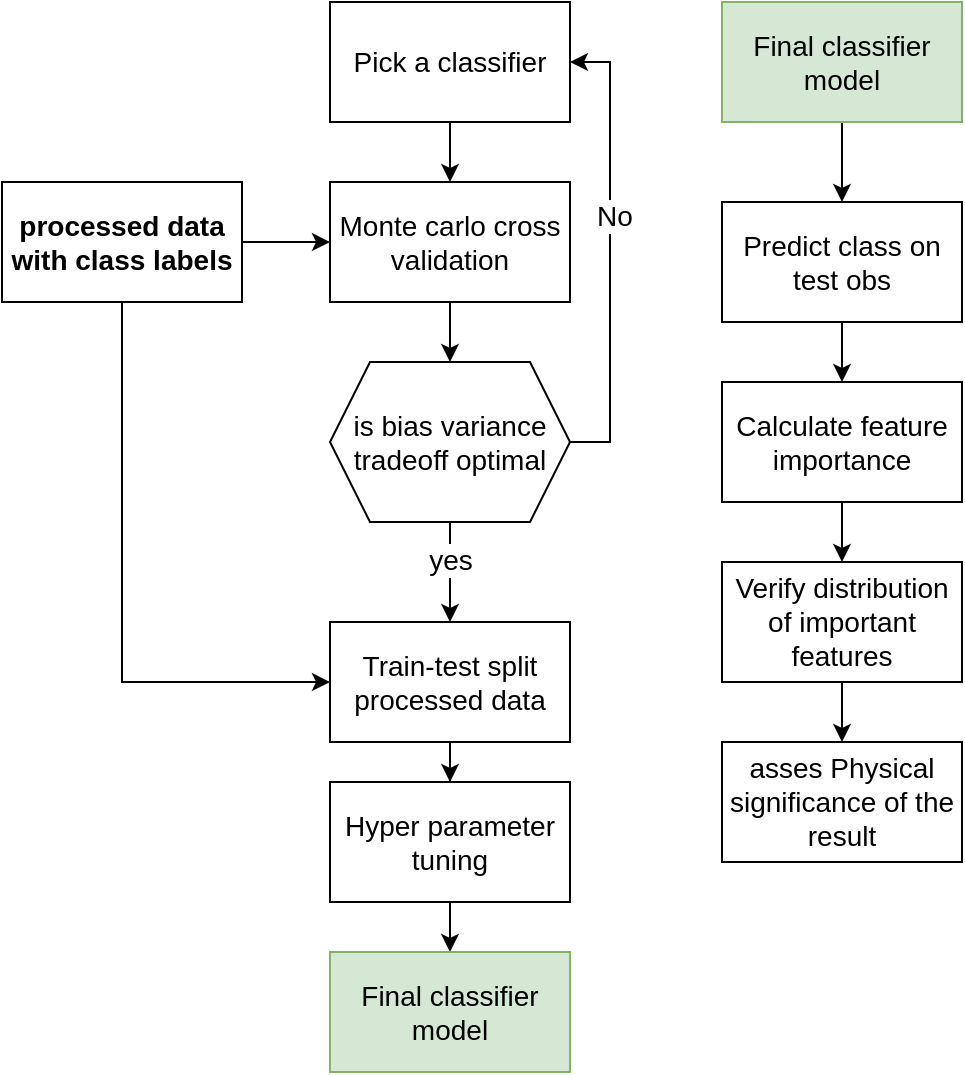 <mxfile version="15.5.8"><diagram id="5V9Yz6CLq-Lf2D2m0-On" name="Page-1"><mxGraphModel dx="1422" dy="729" grid="1" gridSize="10" guides="1" tooltips="1" connect="1" arrows="1" fold="1" page="1" pageScale="1" pageWidth="827" pageHeight="1169" math="0" shadow="0"><root><mxCell id="0"/><mxCell id="1" parent="0"/><mxCell id="WWj0_Eppvwflu_Qu-cg_-6" style="edgeStyle=orthogonalEdgeStyle;rounded=0;orthogonalLoop=1;jettySize=auto;html=1;exitX=0.5;exitY=1;exitDx=0;exitDy=0;entryX=0.5;entryY=0;entryDx=0;entryDy=0;fontSize=13;" edge="1" parent="1" target="WWj0_Eppvwflu_Qu-cg_-5"><mxGeometry relative="1" as="geometry"><mxPoint x="565" y="160" as="sourcePoint"/></mxGeometry></mxCell><mxCell id="WWj0_Eppvwflu_Qu-cg_-62" style="edgeStyle=orthogonalEdgeStyle;rounded=0;orthogonalLoop=1;jettySize=auto;html=1;exitX=0.5;exitY=1;exitDx=0;exitDy=0;entryX=0;entryY=0.5;entryDx=0;entryDy=0;fontSize=14;" edge="1" parent="1" source="WWj0_Eppvwflu_Qu-cg_-35" target="WWj0_Eppvwflu_Qu-cg_-52"><mxGeometry relative="1" as="geometry"/></mxCell><mxCell id="WWj0_Eppvwflu_Qu-cg_-73" style="edgeStyle=orthogonalEdgeStyle;rounded=0;orthogonalLoop=1;jettySize=auto;html=1;exitX=1;exitY=0.5;exitDx=0;exitDy=0;entryX=0;entryY=0.5;entryDx=0;entryDy=0;fontSize=14;" edge="1" parent="1" source="WWj0_Eppvwflu_Qu-cg_-35" target="WWj0_Eppvwflu_Qu-cg_-38"><mxGeometry relative="1" as="geometry"/></mxCell><mxCell id="WWj0_Eppvwflu_Qu-cg_-35" value="&lt;b&gt;processed data with class labels&lt;/b&gt;" style="rounded=0;whiteSpace=wrap;html=1;fontSize=14;fillColor=none;" vertex="1" parent="1"><mxGeometry x="250" y="140" width="120" height="60" as="geometry"/></mxCell><mxCell id="WWj0_Eppvwflu_Qu-cg_-47" style="edgeStyle=orthogonalEdgeStyle;rounded=0;orthogonalLoop=1;jettySize=auto;html=1;exitX=0.5;exitY=1;exitDx=0;exitDy=0;entryX=0.5;entryY=0;entryDx=0;entryDy=0;fontSize=14;" edge="1" parent="1" source="WWj0_Eppvwflu_Qu-cg_-38" target="WWj0_Eppvwflu_Qu-cg_-43"><mxGeometry relative="1" as="geometry"/></mxCell><mxCell id="WWj0_Eppvwflu_Qu-cg_-38" value="Monte carlo cross validation" style="rounded=0;whiteSpace=wrap;html=1;fontSize=14;fillColor=none;" vertex="1" parent="1"><mxGeometry x="414" y="140" width="120" height="60" as="geometry"/></mxCell><mxCell id="WWj0_Eppvwflu_Qu-cg_-74" style="edgeStyle=orthogonalEdgeStyle;rounded=0;orthogonalLoop=1;jettySize=auto;html=1;exitX=0.5;exitY=1;exitDx=0;exitDy=0;fontSize=14;" edge="1" parent="1" source="WWj0_Eppvwflu_Qu-cg_-40" target="WWj0_Eppvwflu_Qu-cg_-38"><mxGeometry relative="1" as="geometry"/></mxCell><mxCell id="WWj0_Eppvwflu_Qu-cg_-40" value="Pick a classifier" style="rounded=0;whiteSpace=wrap;html=1;fontSize=14;fillColor=none;" vertex="1" parent="1"><mxGeometry x="414" y="50" width="120" height="60" as="geometry"/></mxCell><mxCell id="WWj0_Eppvwflu_Qu-cg_-46" style="edgeStyle=orthogonalEdgeStyle;rounded=0;orthogonalLoop=1;jettySize=auto;html=1;exitX=1;exitY=0.5;exitDx=0;exitDy=0;entryX=1;entryY=0.5;entryDx=0;entryDy=0;fontSize=14;" edge="1" parent="1" source="WWj0_Eppvwflu_Qu-cg_-43" target="WWj0_Eppvwflu_Qu-cg_-40"><mxGeometry relative="1" as="geometry"/></mxCell><mxCell id="WWj0_Eppvwflu_Qu-cg_-50" value="No" style="edgeLabel;html=1;align=center;verticalAlign=middle;resizable=0;points=[];fontSize=14;" vertex="1" connectable="0" parent="WWj0_Eppvwflu_Qu-cg_-46"><mxGeometry x="0.157" y="-2" relative="1" as="geometry"><mxPoint as="offset"/></mxGeometry></mxCell><mxCell id="WWj0_Eppvwflu_Qu-cg_-53" style="edgeStyle=orthogonalEdgeStyle;rounded=0;orthogonalLoop=1;jettySize=auto;html=1;exitX=0.5;exitY=1;exitDx=0;exitDy=0;entryX=0.5;entryY=0;entryDx=0;entryDy=0;fontSize=14;" edge="1" parent="1" source="WWj0_Eppvwflu_Qu-cg_-43" target="WWj0_Eppvwflu_Qu-cg_-52"><mxGeometry relative="1" as="geometry"/></mxCell><mxCell id="WWj0_Eppvwflu_Qu-cg_-55" value="yes" style="edgeLabel;html=1;align=center;verticalAlign=middle;resizable=0;points=[];fontSize=14;" vertex="1" connectable="0" parent="WWj0_Eppvwflu_Qu-cg_-53"><mxGeometry x="-0.255" relative="1" as="geometry"><mxPoint as="offset"/></mxGeometry></mxCell><mxCell id="WWj0_Eppvwflu_Qu-cg_-43" value="is bias variance tradeoff optimal" style="shape=hexagon;perimeter=hexagonPerimeter2;whiteSpace=wrap;html=1;fixedSize=1;fontSize=14;fillColor=none;" vertex="1" parent="1"><mxGeometry x="414" y="230" width="120" height="80" as="geometry"/></mxCell><mxCell id="WWj0_Eppvwflu_Qu-cg_-59" style="edgeStyle=orthogonalEdgeStyle;rounded=0;orthogonalLoop=1;jettySize=auto;html=1;exitX=0.5;exitY=1;exitDx=0;exitDy=0;fontSize=14;" edge="1" parent="1" source="WWj0_Eppvwflu_Qu-cg_-52" target="WWj0_Eppvwflu_Qu-cg_-56"><mxGeometry relative="1" as="geometry"/></mxCell><mxCell id="WWj0_Eppvwflu_Qu-cg_-52" value="Train-test split processed data" style="rounded=0;whiteSpace=wrap;html=1;fontSize=14;fillColor=none;" vertex="1" parent="1"><mxGeometry x="414" y="360" width="120" height="60" as="geometry"/></mxCell><mxCell id="WWj0_Eppvwflu_Qu-cg_-60" style="edgeStyle=orthogonalEdgeStyle;rounded=0;orthogonalLoop=1;jettySize=auto;html=1;exitX=0.5;exitY=1;exitDx=0;exitDy=0;fontSize=14;entryX=0.5;entryY=0;entryDx=0;entryDy=0;" edge="1" parent="1" source="WWj0_Eppvwflu_Qu-cg_-56" target="WWj0_Eppvwflu_Qu-cg_-61"><mxGeometry relative="1" as="geometry"><mxPoint x="420" y="400" as="targetPoint"/></mxGeometry></mxCell><mxCell id="WWj0_Eppvwflu_Qu-cg_-56" value="Hyper parameter tuning" style="rounded=0;whiteSpace=wrap;html=1;fontSize=14;fillColor=none;" vertex="1" parent="1"><mxGeometry x="414" y="440" width="120" height="60" as="geometry"/></mxCell><mxCell id="WWj0_Eppvwflu_Qu-cg_-61" value="Final classifier model" style="rounded=0;whiteSpace=wrap;html=1;fontSize=14;fillColor=#d5e8d4;strokeColor=#82b366;" vertex="1" parent="1"><mxGeometry x="414" y="525" width="120" height="60" as="geometry"/></mxCell><mxCell id="WWj0_Eppvwflu_Qu-cg_-65" style="edgeStyle=orthogonalEdgeStyle;rounded=0;orthogonalLoop=1;jettySize=auto;html=1;exitX=0.5;exitY=1;exitDx=0;exitDy=0;entryX=0.5;entryY=0;entryDx=0;entryDy=0;fontSize=14;" edge="1" parent="1" source="WWj0_Eppvwflu_Qu-cg_-63" target="WWj0_Eppvwflu_Qu-cg_-64"><mxGeometry relative="1" as="geometry"/></mxCell><mxCell id="WWj0_Eppvwflu_Qu-cg_-63" value="Final classifier model" style="rounded=0;whiteSpace=wrap;html=1;fontSize=14;fillColor=#d5e8d4;strokeColor=#82b366;" vertex="1" parent="1"><mxGeometry x="610" y="50" width="120" height="60" as="geometry"/></mxCell><mxCell id="WWj0_Eppvwflu_Qu-cg_-69" style="edgeStyle=orthogonalEdgeStyle;rounded=0;orthogonalLoop=1;jettySize=auto;html=1;exitX=0.5;exitY=1;exitDx=0;exitDy=0;entryX=0.5;entryY=0;entryDx=0;entryDy=0;fontSize=14;" edge="1" parent="1" source="WWj0_Eppvwflu_Qu-cg_-64" target="WWj0_Eppvwflu_Qu-cg_-66"><mxGeometry relative="1" as="geometry"/></mxCell><mxCell id="WWj0_Eppvwflu_Qu-cg_-64" value="Predict class on test obs" style="rounded=0;whiteSpace=wrap;html=1;fontSize=14;fillColor=none;" vertex="1" parent="1"><mxGeometry x="610" y="150" width="120" height="60" as="geometry"/></mxCell><mxCell id="WWj0_Eppvwflu_Qu-cg_-70" style="edgeStyle=orthogonalEdgeStyle;rounded=0;orthogonalLoop=1;jettySize=auto;html=1;exitX=0.5;exitY=1;exitDx=0;exitDy=0;entryX=0.5;entryY=0;entryDx=0;entryDy=0;fontSize=14;" edge="1" parent="1" source="WWj0_Eppvwflu_Qu-cg_-66" target="WWj0_Eppvwflu_Qu-cg_-67"><mxGeometry relative="1" as="geometry"/></mxCell><mxCell id="WWj0_Eppvwflu_Qu-cg_-66" value="Calculate feature importance" style="rounded=0;whiteSpace=wrap;html=1;fontSize=14;fillColor=none;" vertex="1" parent="1"><mxGeometry x="610" y="240" width="120" height="60" as="geometry"/></mxCell><mxCell id="WWj0_Eppvwflu_Qu-cg_-71" style="edgeStyle=orthogonalEdgeStyle;rounded=0;orthogonalLoop=1;jettySize=auto;html=1;exitX=0.5;exitY=1;exitDx=0;exitDy=0;fontSize=14;" edge="1" parent="1" source="WWj0_Eppvwflu_Qu-cg_-67" target="WWj0_Eppvwflu_Qu-cg_-68"><mxGeometry relative="1" as="geometry"/></mxCell><mxCell id="WWj0_Eppvwflu_Qu-cg_-67" value="Verify distribution of important features" style="rounded=0;whiteSpace=wrap;html=1;fontSize=14;fillColor=none;" vertex="1" parent="1"><mxGeometry x="610" y="330" width="120" height="60" as="geometry"/></mxCell><mxCell id="WWj0_Eppvwflu_Qu-cg_-68" value="asses Physical significance of the result" style="rounded=0;whiteSpace=wrap;html=1;fontSize=14;fillColor=none;" vertex="1" parent="1"><mxGeometry x="610" y="420" width="120" height="60" as="geometry"/></mxCell></root></mxGraphModel></diagram></mxfile>